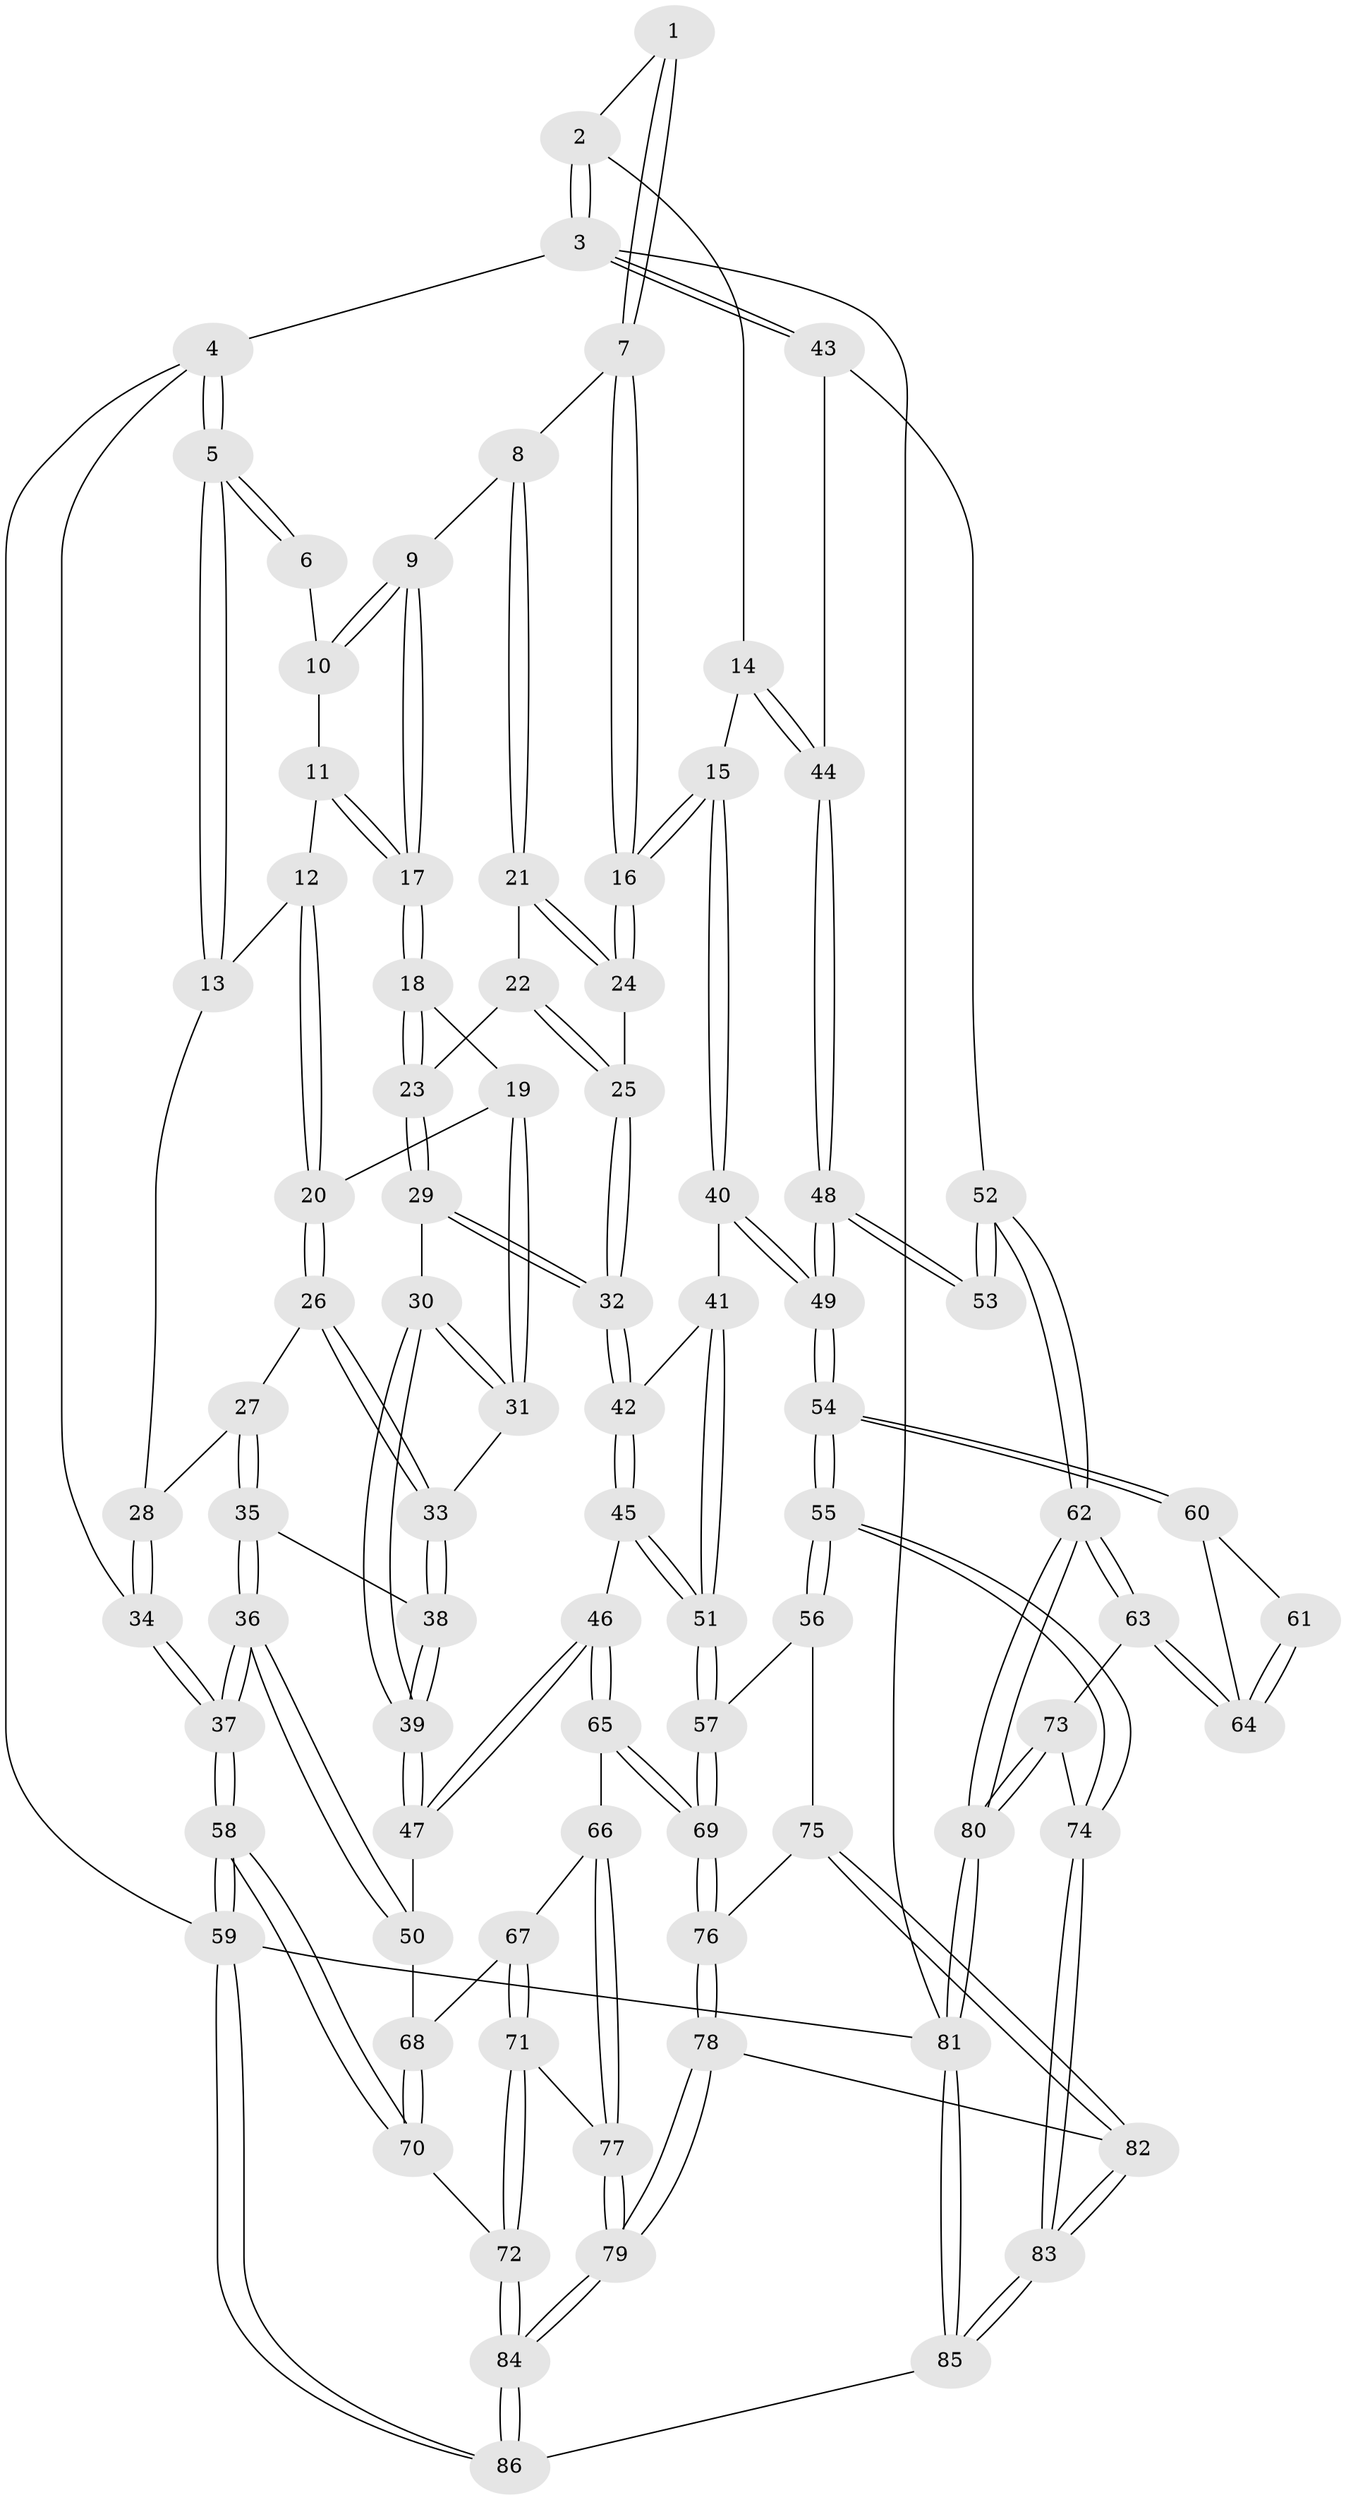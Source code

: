 // Generated by graph-tools (version 1.1) at 2025/02/03/09/25 05:02:08]
// undirected, 86 vertices, 212 edges
graph export_dot {
graph [start="1"]
  node [color=gray90,style=filled];
  1 [pos="+0.7537667654789578+0"];
  2 [pos="+0.8613474918569167+0"];
  3 [pos="+1+0"];
  4 [pos="+0+0"];
  5 [pos="+0+0"];
  6 [pos="+0.27281659744493103+0"];
  7 [pos="+0.5930323116785468+0.0538374530020817"];
  8 [pos="+0.5204123998573981+0.09311785497167659"];
  9 [pos="+0.4828472764644568+0.07705458733914364"];
  10 [pos="+0.27468728421363847+0"];
  11 [pos="+0.2672784819045893+0"];
  12 [pos="+0.2555092972437107+0"];
  13 [pos="+0.10322775581558116+0.15956807483332383"];
  14 [pos="+0.8026129400578598+0.23691882066937062"];
  15 [pos="+0.7724173921246656+0.2560436740975005"];
  16 [pos="+0.7246244331255878+0.24459177441877372"];
  17 [pos="+0.4002969880156463+0.15735135606604636"];
  18 [pos="+0.39367332326386334+0.1861334095647949"];
  19 [pos="+0.3679868155112861+0.19129213119818841"];
  20 [pos="+0.268034826476207+0.17527570747101945"];
  21 [pos="+0.5287221665408198+0.15529153624495953"];
  22 [pos="+0.45704085093272007+0.1975779047720927"];
  23 [pos="+0.40045064973311634+0.1918125201973023"];
  24 [pos="+0.6089885534605801+0.24983647243201648"];
  25 [pos="+0.5256247116462234+0.30662592156905394"];
  26 [pos="+0.24060607367832199+0.2100765891798472"];
  27 [pos="+0.1088567053775112+0.1970820577047148"];
  28 [pos="+0.10354456783058093+0.18733875816665374"];
  29 [pos="+0.4333775163370108+0.3438939620273537"];
  30 [pos="+0.370838637179464+0.34753522891900707"];
  31 [pos="+0.3317068389391912+0.31508545948504335"];
  32 [pos="+0.4804527388162406+0.36126579098214745"];
  33 [pos="+0.25385577987519475+0.28810244570022714"];
  34 [pos="+0+0.16072632679559234"];
  35 [pos="+0.06124202385886895+0.3605150583095597"];
  36 [pos="+0+0.47979346365918896"];
  37 [pos="+0+0.4849223607911006"];
  38 [pos="+0.1887236259856811+0.36798238821176793"];
  39 [pos="+0.2760063306725851+0.48322056129429936"];
  40 [pos="+0.7267898253945254+0.47954604304556325"];
  41 [pos="+0.5736688954344055+0.48341674704338766"];
  42 [pos="+0.5115883964372073+0.46016563342040223"];
  43 [pos="+1+0.3204797372062724"];
  44 [pos="+1+0.3180321520536384"];
  45 [pos="+0.4272398711770086+0.5322860560362331"];
  46 [pos="+0.32591960700792216+0.5828403078618586"];
  47 [pos="+0.2829634472200906+0.5421864735678494"];
  48 [pos="+0.8014697468438103+0.5465195560005061"];
  49 [pos="+0.7713332707777937+0.5497102918686854"];
  50 [pos="+0.09519124810407212+0.5623120243585683"];
  51 [pos="+0.5552961052950429+0.6704260183507433"];
  52 [pos="+1+0.5840890927338889"];
  53 [pos="+0.9662303309000073+0.5874258652552309"];
  54 [pos="+0.7547367258343881+0.6517242036547942"];
  55 [pos="+0.7101118761697748+0.7341138902086579"];
  56 [pos="+0.5780939531505433+0.7049758576799834"];
  57 [pos="+0.5615072014844984+0.7005623119357738"];
  58 [pos="+0+0.7995817399790923"];
  59 [pos="+0+1"];
  60 [pos="+0.8305765152926803+0.6767954133456873"];
  61 [pos="+0.9341338832059667+0.6496284158220241"];
  62 [pos="+1+0.7099577298815278"];
  63 [pos="+0.9312522443729406+0.723882027579473"];
  64 [pos="+0.9207208472518942+0.7143889303628455"];
  65 [pos="+0.32597802169737616+0.5836516379115713"];
  66 [pos="+0.23558696692696293+0.7221895399041866"];
  67 [pos="+0.14963471312118354+0.7006386414888074"];
  68 [pos="+0.13905639272284845+0.6923650321412766"];
  69 [pos="+0.44818615639504034+0.7452865170121009"];
  70 [pos="+0+0.8160835861507422"];
  71 [pos="+0.1001122239150726+0.8255787473937687"];
  72 [pos="+0.0192947472569194+0.857077267399434"];
  73 [pos="+0.8850795876209058+0.8364586240119481"];
  74 [pos="+0.7335912651298815+0.8465357876743732"];
  75 [pos="+0.5474485342425587+0.855979882910815"];
  76 [pos="+0.4401154555780835+0.772088007908413"];
  77 [pos="+0.2457601589934309+0.8158269907394762"];
  78 [pos="+0.34298535609225955+0.9075715898927569"];
  79 [pos="+0.33124081528024046+0.9172435724034808"];
  80 [pos="+1+1"];
  81 [pos="+1+1"];
  82 [pos="+0.6117207662738385+0.9178809980538452"];
  83 [pos="+0.6967183872892332+0.9531339895682895"];
  84 [pos="+0.2852222287433323+1"];
  85 [pos="+0.7177589881910068+1"];
  86 [pos="+0.29177785714314286+1"];
  1 -- 2;
  1 -- 7;
  1 -- 7;
  2 -- 3;
  2 -- 3;
  2 -- 14;
  3 -- 4;
  3 -- 43;
  3 -- 43;
  3 -- 81;
  4 -- 5;
  4 -- 5;
  4 -- 34;
  4 -- 59;
  5 -- 6;
  5 -- 6;
  5 -- 13;
  5 -- 13;
  6 -- 10;
  7 -- 8;
  7 -- 16;
  7 -- 16;
  8 -- 9;
  8 -- 21;
  8 -- 21;
  9 -- 10;
  9 -- 10;
  9 -- 17;
  9 -- 17;
  10 -- 11;
  11 -- 12;
  11 -- 17;
  11 -- 17;
  12 -- 13;
  12 -- 20;
  12 -- 20;
  13 -- 28;
  14 -- 15;
  14 -- 44;
  14 -- 44;
  15 -- 16;
  15 -- 16;
  15 -- 40;
  15 -- 40;
  16 -- 24;
  16 -- 24;
  17 -- 18;
  17 -- 18;
  18 -- 19;
  18 -- 23;
  18 -- 23;
  19 -- 20;
  19 -- 31;
  19 -- 31;
  20 -- 26;
  20 -- 26;
  21 -- 22;
  21 -- 24;
  21 -- 24;
  22 -- 23;
  22 -- 25;
  22 -- 25;
  23 -- 29;
  23 -- 29;
  24 -- 25;
  25 -- 32;
  25 -- 32;
  26 -- 27;
  26 -- 33;
  26 -- 33;
  27 -- 28;
  27 -- 35;
  27 -- 35;
  28 -- 34;
  28 -- 34;
  29 -- 30;
  29 -- 32;
  29 -- 32;
  30 -- 31;
  30 -- 31;
  30 -- 39;
  30 -- 39;
  31 -- 33;
  32 -- 42;
  32 -- 42;
  33 -- 38;
  33 -- 38;
  34 -- 37;
  34 -- 37;
  35 -- 36;
  35 -- 36;
  35 -- 38;
  36 -- 37;
  36 -- 37;
  36 -- 50;
  36 -- 50;
  37 -- 58;
  37 -- 58;
  38 -- 39;
  38 -- 39;
  39 -- 47;
  39 -- 47;
  40 -- 41;
  40 -- 49;
  40 -- 49;
  41 -- 42;
  41 -- 51;
  41 -- 51;
  42 -- 45;
  42 -- 45;
  43 -- 44;
  43 -- 52;
  44 -- 48;
  44 -- 48;
  45 -- 46;
  45 -- 51;
  45 -- 51;
  46 -- 47;
  46 -- 47;
  46 -- 65;
  46 -- 65;
  47 -- 50;
  48 -- 49;
  48 -- 49;
  48 -- 53;
  48 -- 53;
  49 -- 54;
  49 -- 54;
  50 -- 68;
  51 -- 57;
  51 -- 57;
  52 -- 53;
  52 -- 53;
  52 -- 62;
  52 -- 62;
  54 -- 55;
  54 -- 55;
  54 -- 60;
  54 -- 60;
  55 -- 56;
  55 -- 56;
  55 -- 74;
  55 -- 74;
  56 -- 57;
  56 -- 75;
  57 -- 69;
  57 -- 69;
  58 -- 59;
  58 -- 59;
  58 -- 70;
  58 -- 70;
  59 -- 86;
  59 -- 86;
  59 -- 81;
  60 -- 61;
  60 -- 64;
  61 -- 64;
  61 -- 64;
  62 -- 63;
  62 -- 63;
  62 -- 80;
  62 -- 80;
  63 -- 64;
  63 -- 64;
  63 -- 73;
  65 -- 66;
  65 -- 69;
  65 -- 69;
  66 -- 67;
  66 -- 77;
  66 -- 77;
  67 -- 68;
  67 -- 71;
  67 -- 71;
  68 -- 70;
  68 -- 70;
  69 -- 76;
  69 -- 76;
  70 -- 72;
  71 -- 72;
  71 -- 72;
  71 -- 77;
  72 -- 84;
  72 -- 84;
  73 -- 74;
  73 -- 80;
  73 -- 80;
  74 -- 83;
  74 -- 83;
  75 -- 76;
  75 -- 82;
  75 -- 82;
  76 -- 78;
  76 -- 78;
  77 -- 79;
  77 -- 79;
  78 -- 79;
  78 -- 79;
  78 -- 82;
  79 -- 84;
  79 -- 84;
  80 -- 81;
  80 -- 81;
  81 -- 85;
  81 -- 85;
  82 -- 83;
  82 -- 83;
  83 -- 85;
  83 -- 85;
  84 -- 86;
  84 -- 86;
  85 -- 86;
}
